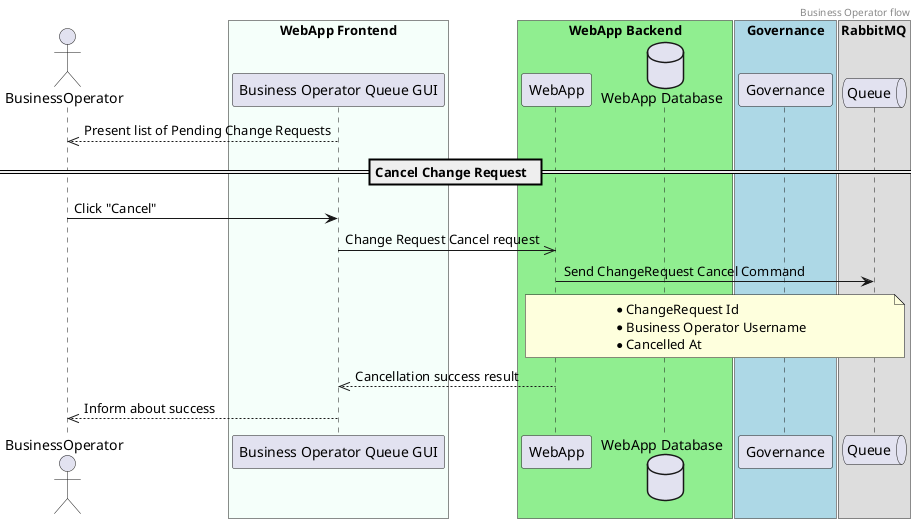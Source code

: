 @startuml
header Business Operator flow

actor BusinessOperator

box "WebApp Frontend" #MintCream
    participant Frontend as "Business Operator Queue GUI"
end box

box "WebApp Backend" #LightGreen
    participant Backend as "WebApp"
    database WebAppDB as "WebApp Database"
end box

box "Governance" #LightBlue
    participant Governance as "Governance" order 45
end box

box "RabbitMQ"
    queue Queue order 50
end box

Frontend -->> BusinessOperator : Present list of Pending Change Requests

==  Cancel Change Request  ==

BusinessOperator -> Frontend : Click "Cancel"
Frontend ->> Backend : Change Request Cancel request

Backend -> Queue : Send ChangeRequest Cancel Command
note over Backend, Queue
    * ChangeRequest Id
    * Business Operator Username
    * Cancelled At
end note

Backend -->> Frontend : Cancellation success result

Frontend -->> BusinessOperator : Inform about success

@enduml
